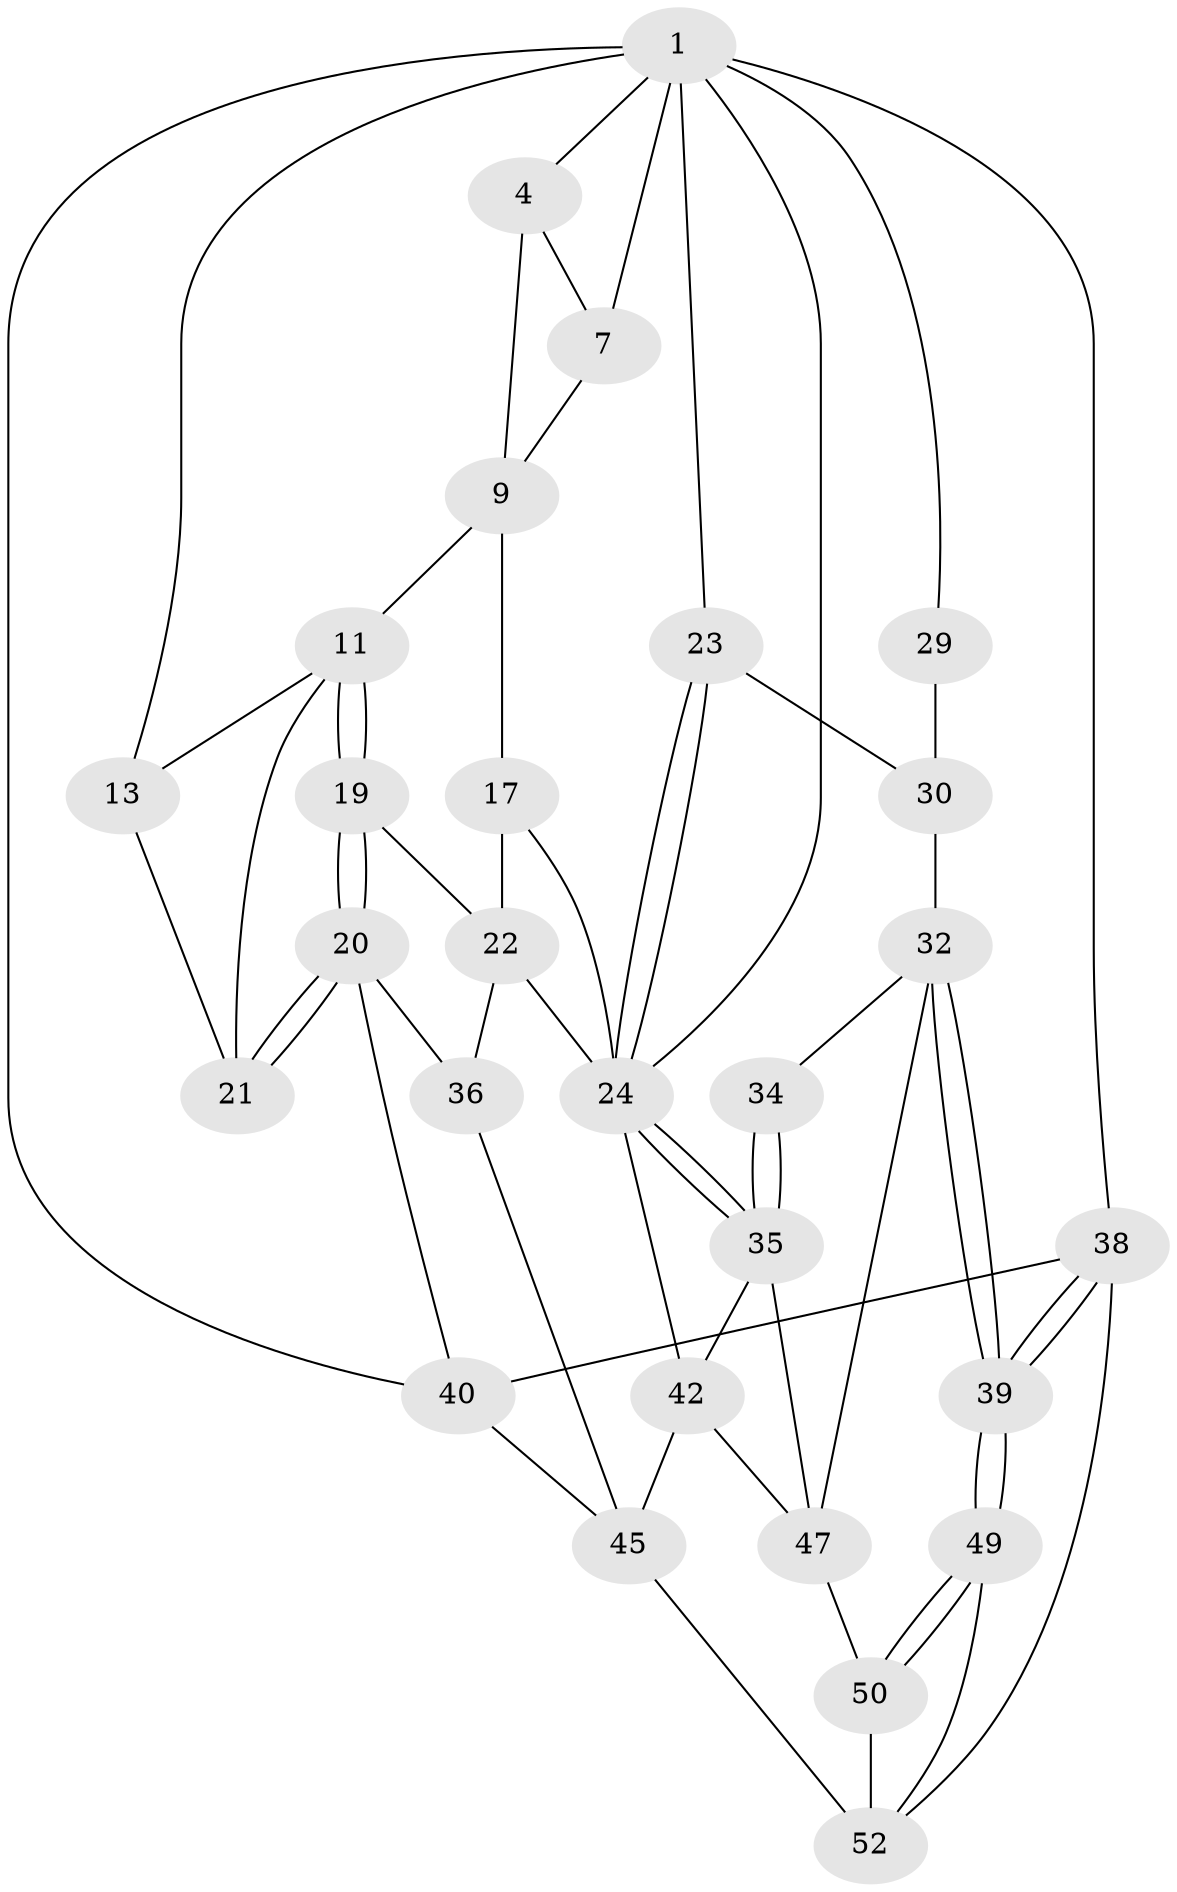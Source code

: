 // original degree distribution, {3: 0.03571428571428571, 6: 0.25, 4: 0.2857142857142857, 5: 0.42857142857142855}
// Generated by graph-tools (version 1.1) at 2025/27/03/15/25 16:27:58]
// undirected, 28 vertices, 61 edges
graph export_dot {
graph [start="1"]
  node [color=gray90,style=filled];
  1 [pos="+0.6731200965614194+0",super="+2+5"];
  4 [pos="+0.1735309853137497+0",super="+8"];
  7 [pos="+0.47768718129123405+0.1631390845846226"];
  9 [pos="+0.2491711812452252+0.1128616898147616",super="+10+14"];
  11 [pos="+0.1931962565862936+0.15561898823181605",super="+12"];
  13 [pos="+0+0"];
  17 [pos="+0.34715886766854026+0.29578816847520867",super="+18"];
  19 [pos="+0.1418990548396606+0.3478311490689687"];
  20 [pos="+0+0.4146700965270365",super="+37"];
  21 [pos="+0+0.2952418246228658"];
  22 [pos="+0.22162738885858024+0.3455544331590204",super="+28"];
  23 [pos="+0.8305276053133547+0.3352194445908032"];
  24 [pos="+0.8069552830496228+0.3533796843554548",super="+25"];
  29 [pos="+1+0.21701160411758588"];
  30 [pos="+0.8621167557644809+0.34394698758943065",super="+31"];
  32 [pos="+1+0.6038859879541952",super="+33"];
  34 [pos="+0.8653163839242746+0.5086291243102439"];
  35 [pos="+0.8520815164345454+0.4891617307869005",super="+41"];
  36 [pos="+0.35955015202902973+0.5869394069899428"];
  38 [pos="+1+1"];
  39 [pos="+1+0.7472497171662469"];
  40 [pos="+0+1",super="+51"];
  42 [pos="+0.6474667787160724+0.5073480990147462",super="+44"];
  45 [pos="+0.6117170988522386+0.7426284258873549",super="+46+53"];
  47 [pos="+0.7905886685889084+0.7002859707773587",super="+48"];
  49 [pos="+1+0.7666164376712519"];
  50 [pos="+0.8060809798514513+0.7706193436651824"];
  52 [pos="+0.8730943924607157+0.8940761154687854",super="+55"];
  1 -- 4;
  1 -- 38;
  1 -- 40;
  1 -- 13;
  1 -- 23;
  1 -- 29;
  1 -- 7;
  1 -- 24;
  4 -- 9;
  4 -- 7;
  7 -- 9;
  9 -- 11;
  9 -- 17 [weight=2];
  11 -- 19;
  11 -- 19;
  11 -- 13;
  11 -- 21;
  13 -- 21;
  17 -- 22;
  17 -- 24;
  19 -- 20;
  19 -- 20;
  19 -- 22;
  20 -- 21;
  20 -- 21;
  20 -- 40;
  20 -- 36;
  22 -- 36;
  22 -- 24;
  23 -- 24;
  23 -- 24;
  23 -- 30;
  24 -- 35;
  24 -- 35;
  24 -- 42;
  29 -- 30 [weight=2];
  30 -- 32;
  32 -- 39;
  32 -- 39;
  32 -- 34;
  32 -- 47;
  34 -- 35 [weight=2];
  34 -- 35;
  35 -- 42;
  35 -- 47;
  36 -- 45;
  38 -- 39;
  38 -- 39;
  38 -- 40;
  38 -- 52;
  39 -- 49;
  39 -- 49;
  40 -- 45 [weight=2];
  42 -- 45;
  42 -- 47;
  45 -- 52 [weight=2];
  47 -- 50;
  49 -- 50;
  49 -- 50;
  49 -- 52;
  50 -- 52;
}
